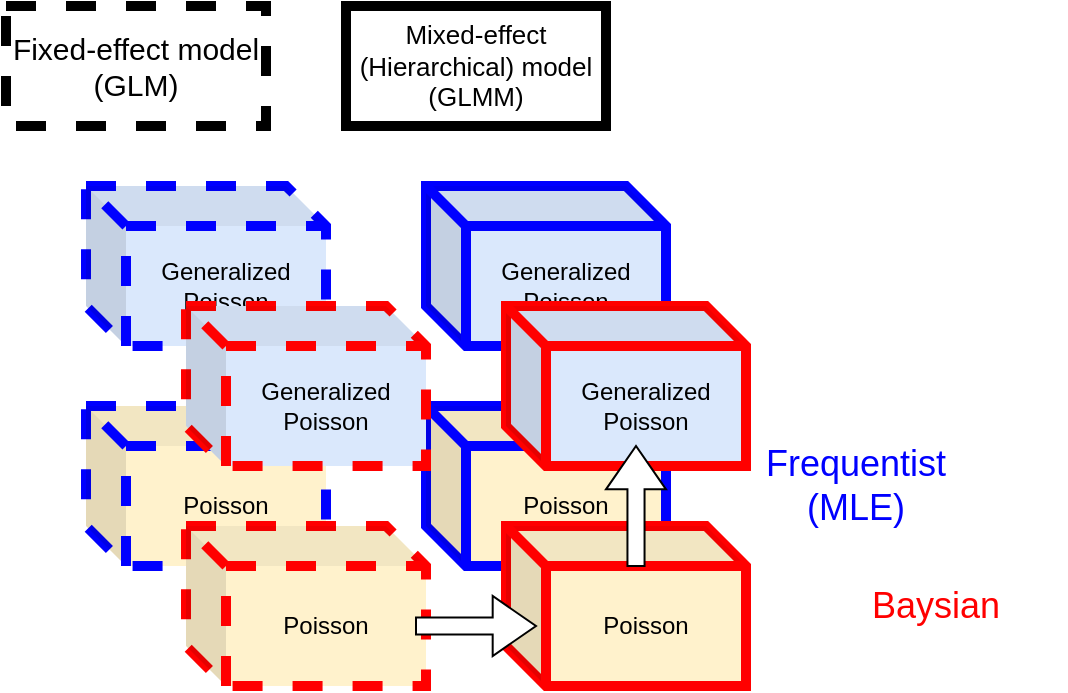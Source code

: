 <mxfile version="26.0.10">
  <diagram name="Page-1" id="GbdJL2YuCFSVD6aubP16">
    <mxGraphModel dx="1050" dy="760" grid="1" gridSize="10" guides="1" tooltips="1" connect="1" arrows="1" fold="1" page="1" pageScale="1" pageWidth="850" pageHeight="1100" math="0" shadow="0">
      <root>
        <mxCell id="0" />
        <mxCell id="1" parent="0" />
        <mxCell id="_MVlF8QEX0YebD5uJbfH-3" value="Poisson" style="shape=cube;whiteSpace=wrap;html=1;boundedLbl=1;backgroundOutline=1;darkOpacity=0.05;darkOpacity2=0.1;fillColor=#fff2cc;strokeColor=#0000FF;strokeWidth=5;dashed=1;" vertex="1" parent="1">
          <mxGeometry x="190" y="360" width="120" height="80" as="geometry" />
        </mxCell>
        <mxCell id="_MVlF8QEX0YebD5uJbfH-4" value="Poisson" style="shape=cube;whiteSpace=wrap;html=1;boundedLbl=1;backgroundOutline=1;darkOpacity=0.05;darkOpacity2=0.1;fillColor=#fff2cc;strokeColor=#FF0000;strokeWidth=5;dashed=1;" vertex="1" parent="1">
          <mxGeometry x="240" y="420" width="120" height="80" as="geometry" />
        </mxCell>
        <mxCell id="_MVlF8QEX0YebD5uJbfH-5" value="Poisson" style="shape=cube;whiteSpace=wrap;html=1;boundedLbl=1;backgroundOutline=1;darkOpacity=0.05;darkOpacity2=0.1;fillColor=#fff2cc;strokeColor=#0000FF;strokeWidth=5;" vertex="1" parent="1">
          <mxGeometry x="360" y="360" width="120" height="80" as="geometry" />
        </mxCell>
        <mxCell id="_MVlF8QEX0YebD5uJbfH-6" value="Poisson" style="shape=cube;whiteSpace=wrap;html=1;boundedLbl=1;backgroundOutline=1;darkOpacity=0.05;darkOpacity2=0.1;fillColor=#fff2cc;strokeColor=#FF0000;strokeWidth=5;" vertex="1" parent="1">
          <mxGeometry x="400" y="420" width="120" height="80" as="geometry" />
        </mxCell>
        <mxCell id="_MVlF8QEX0YebD5uJbfH-7" value="Generalized Poisson" style="shape=cube;whiteSpace=wrap;html=1;boundedLbl=1;backgroundOutline=1;darkOpacity=0.05;darkOpacity2=0.1;fillColor=#dae8fc;strokeColor=#0000FF;strokeWidth=5;dashed=1;" vertex="1" parent="1">
          <mxGeometry x="190" y="250" width="120" height="80" as="geometry" />
        </mxCell>
        <mxCell id="_MVlF8QEX0YebD5uJbfH-8" value="Generalized Poisson" style="shape=cube;whiteSpace=wrap;html=1;boundedLbl=1;backgroundOutline=1;darkOpacity=0.05;darkOpacity2=0.1;fillColor=#dae8fc;strokeColor=#FF0000;strokeWidth=5;dashed=1;" vertex="1" parent="1">
          <mxGeometry x="240" y="310" width="120" height="80" as="geometry" />
        </mxCell>
        <mxCell id="_MVlF8QEX0YebD5uJbfH-9" value="Generalized Poisson" style="shape=cube;whiteSpace=wrap;html=1;boundedLbl=1;backgroundOutline=1;darkOpacity=0.05;darkOpacity2=0.1;fillColor=#dae8fc;strokeColor=#0000FF;strokeWidth=5;" vertex="1" parent="1">
          <mxGeometry x="360" y="250" width="120" height="80" as="geometry" />
        </mxCell>
        <mxCell id="_MVlF8QEX0YebD5uJbfH-10" value="Generalized Poisson" style="shape=cube;whiteSpace=wrap;html=1;boundedLbl=1;backgroundOutline=1;darkOpacity=0.05;darkOpacity2=0.1;fillColor=#dae8fc;strokeColor=#FF0000;strokeWidth=5;" vertex="1" parent="1">
          <mxGeometry x="400" y="310" width="120" height="80" as="geometry" />
        </mxCell>
        <mxCell id="_MVlF8QEX0YebD5uJbfH-11" value="&lt;font style=&quot;font-size: 15px;&quot;&gt;Fixed-effect model (GLM)&lt;/font&gt;" style="text;html=1;align=center;verticalAlign=middle;whiteSpace=wrap;rounded=0;dashed=1;strokeWidth=5;strokeColor=default;" vertex="1" parent="1">
          <mxGeometry x="150" y="160" width="130" height="60" as="geometry" />
        </mxCell>
        <mxCell id="_MVlF8QEX0YebD5uJbfH-12" value="&lt;font style=&quot;font-size: 13px;&quot;&gt;Mixed-effect (Hierarchical) model (GLMM)&lt;/font&gt;" style="text;html=1;align=center;verticalAlign=middle;whiteSpace=wrap;rounded=0;strokeWidth=5;strokeColor=default;" vertex="1" parent="1">
          <mxGeometry x="320" y="160" width="130" height="60" as="geometry" />
        </mxCell>
        <mxCell id="_MVlF8QEX0YebD5uJbfH-15" value="&lt;font style=&quot;font-size: 18px; color: rgb(255, 0, 0);&quot;&gt;Baysian&lt;/font&gt;" style="text;html=1;align=center;verticalAlign=middle;whiteSpace=wrap;rounded=0;strokeWidth=5;strokeColor=none;" vertex="1" parent="1">
          <mxGeometry x="550" y="430" width="130" height="60" as="geometry" />
        </mxCell>
        <mxCell id="_MVlF8QEX0YebD5uJbfH-16" value="&lt;font style=&quot;font-size: 18px; color: rgb(0, 0, 255);&quot;&gt;Frequentist (MLE)&lt;/font&gt;" style="text;html=1;align=center;verticalAlign=middle;whiteSpace=wrap;rounded=0;strokeWidth=5;strokeColor=none;" vertex="1" parent="1">
          <mxGeometry x="510" y="370" width="130" height="60" as="geometry" />
        </mxCell>
        <mxCell id="_MVlF8QEX0YebD5uJbfH-17" value="" style="shape=singleArrow;direction=north;whiteSpace=wrap;html=1;arrowWidth=0.285;arrowSize=0.361;rotation=90;" vertex="1" parent="1">
          <mxGeometry x="370" y="440" width="30" height="60" as="geometry" />
        </mxCell>
        <mxCell id="_MVlF8QEX0YebD5uJbfH-18" value="" style="shape=singleArrow;direction=north;whiteSpace=wrap;html=1;arrowWidth=0.285;arrowSize=0.361;rotation=0;" vertex="1" parent="1">
          <mxGeometry x="450" y="380" width="30" height="60" as="geometry" />
        </mxCell>
      </root>
    </mxGraphModel>
  </diagram>
</mxfile>
